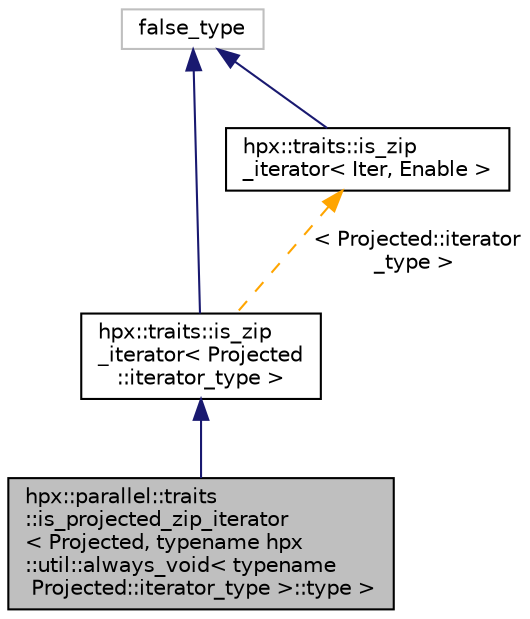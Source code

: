 digraph "hpx::parallel::traits::is_projected_zip_iterator&lt; Projected, typename hpx::util::always_void&lt; typename Projected::iterator_type &gt;::type &gt;"
{
  edge [fontname="Helvetica",fontsize="10",labelfontname="Helvetica",labelfontsize="10"];
  node [fontname="Helvetica",fontsize="10",shape=record];
  Node0 [label="hpx::parallel::traits\l::is_projected_zip_iterator\l\< Projected, typename hpx\l::util::always_void\< typename\l Projected::iterator_type \>::type \>",height=0.2,width=0.4,color="black", fillcolor="grey75", style="filled", fontcolor="black"];
  Node1 -> Node0 [dir="back",color="midnightblue",fontsize="10",style="solid",fontname="Helvetica"];
  Node1 [label="hpx::traits::is_zip\l_iterator\< Projected\l::iterator_type \>",height=0.2,width=0.4,color="black", fillcolor="white", style="filled",URL="$d2/ddd/structhpx_1_1traits_1_1is__zip__iterator.html"];
  Node2 -> Node1 [dir="back",color="midnightblue",fontsize="10",style="solid",fontname="Helvetica"];
  Node2 [label="false_type",height=0.2,width=0.4,color="grey75", fillcolor="white", style="filled"];
  Node3 -> Node1 [dir="back",color="orange",fontsize="10",style="dashed",label=" \< Projected::iterator\l_type \>" ,fontname="Helvetica"];
  Node3 [label="hpx::traits::is_zip\l_iterator\< Iter, Enable \>",height=0.2,width=0.4,color="black", fillcolor="white", style="filled",URL="$d2/ddd/structhpx_1_1traits_1_1is__zip__iterator.html"];
  Node2 -> Node3 [dir="back",color="midnightblue",fontsize="10",style="solid",fontname="Helvetica"];
}
